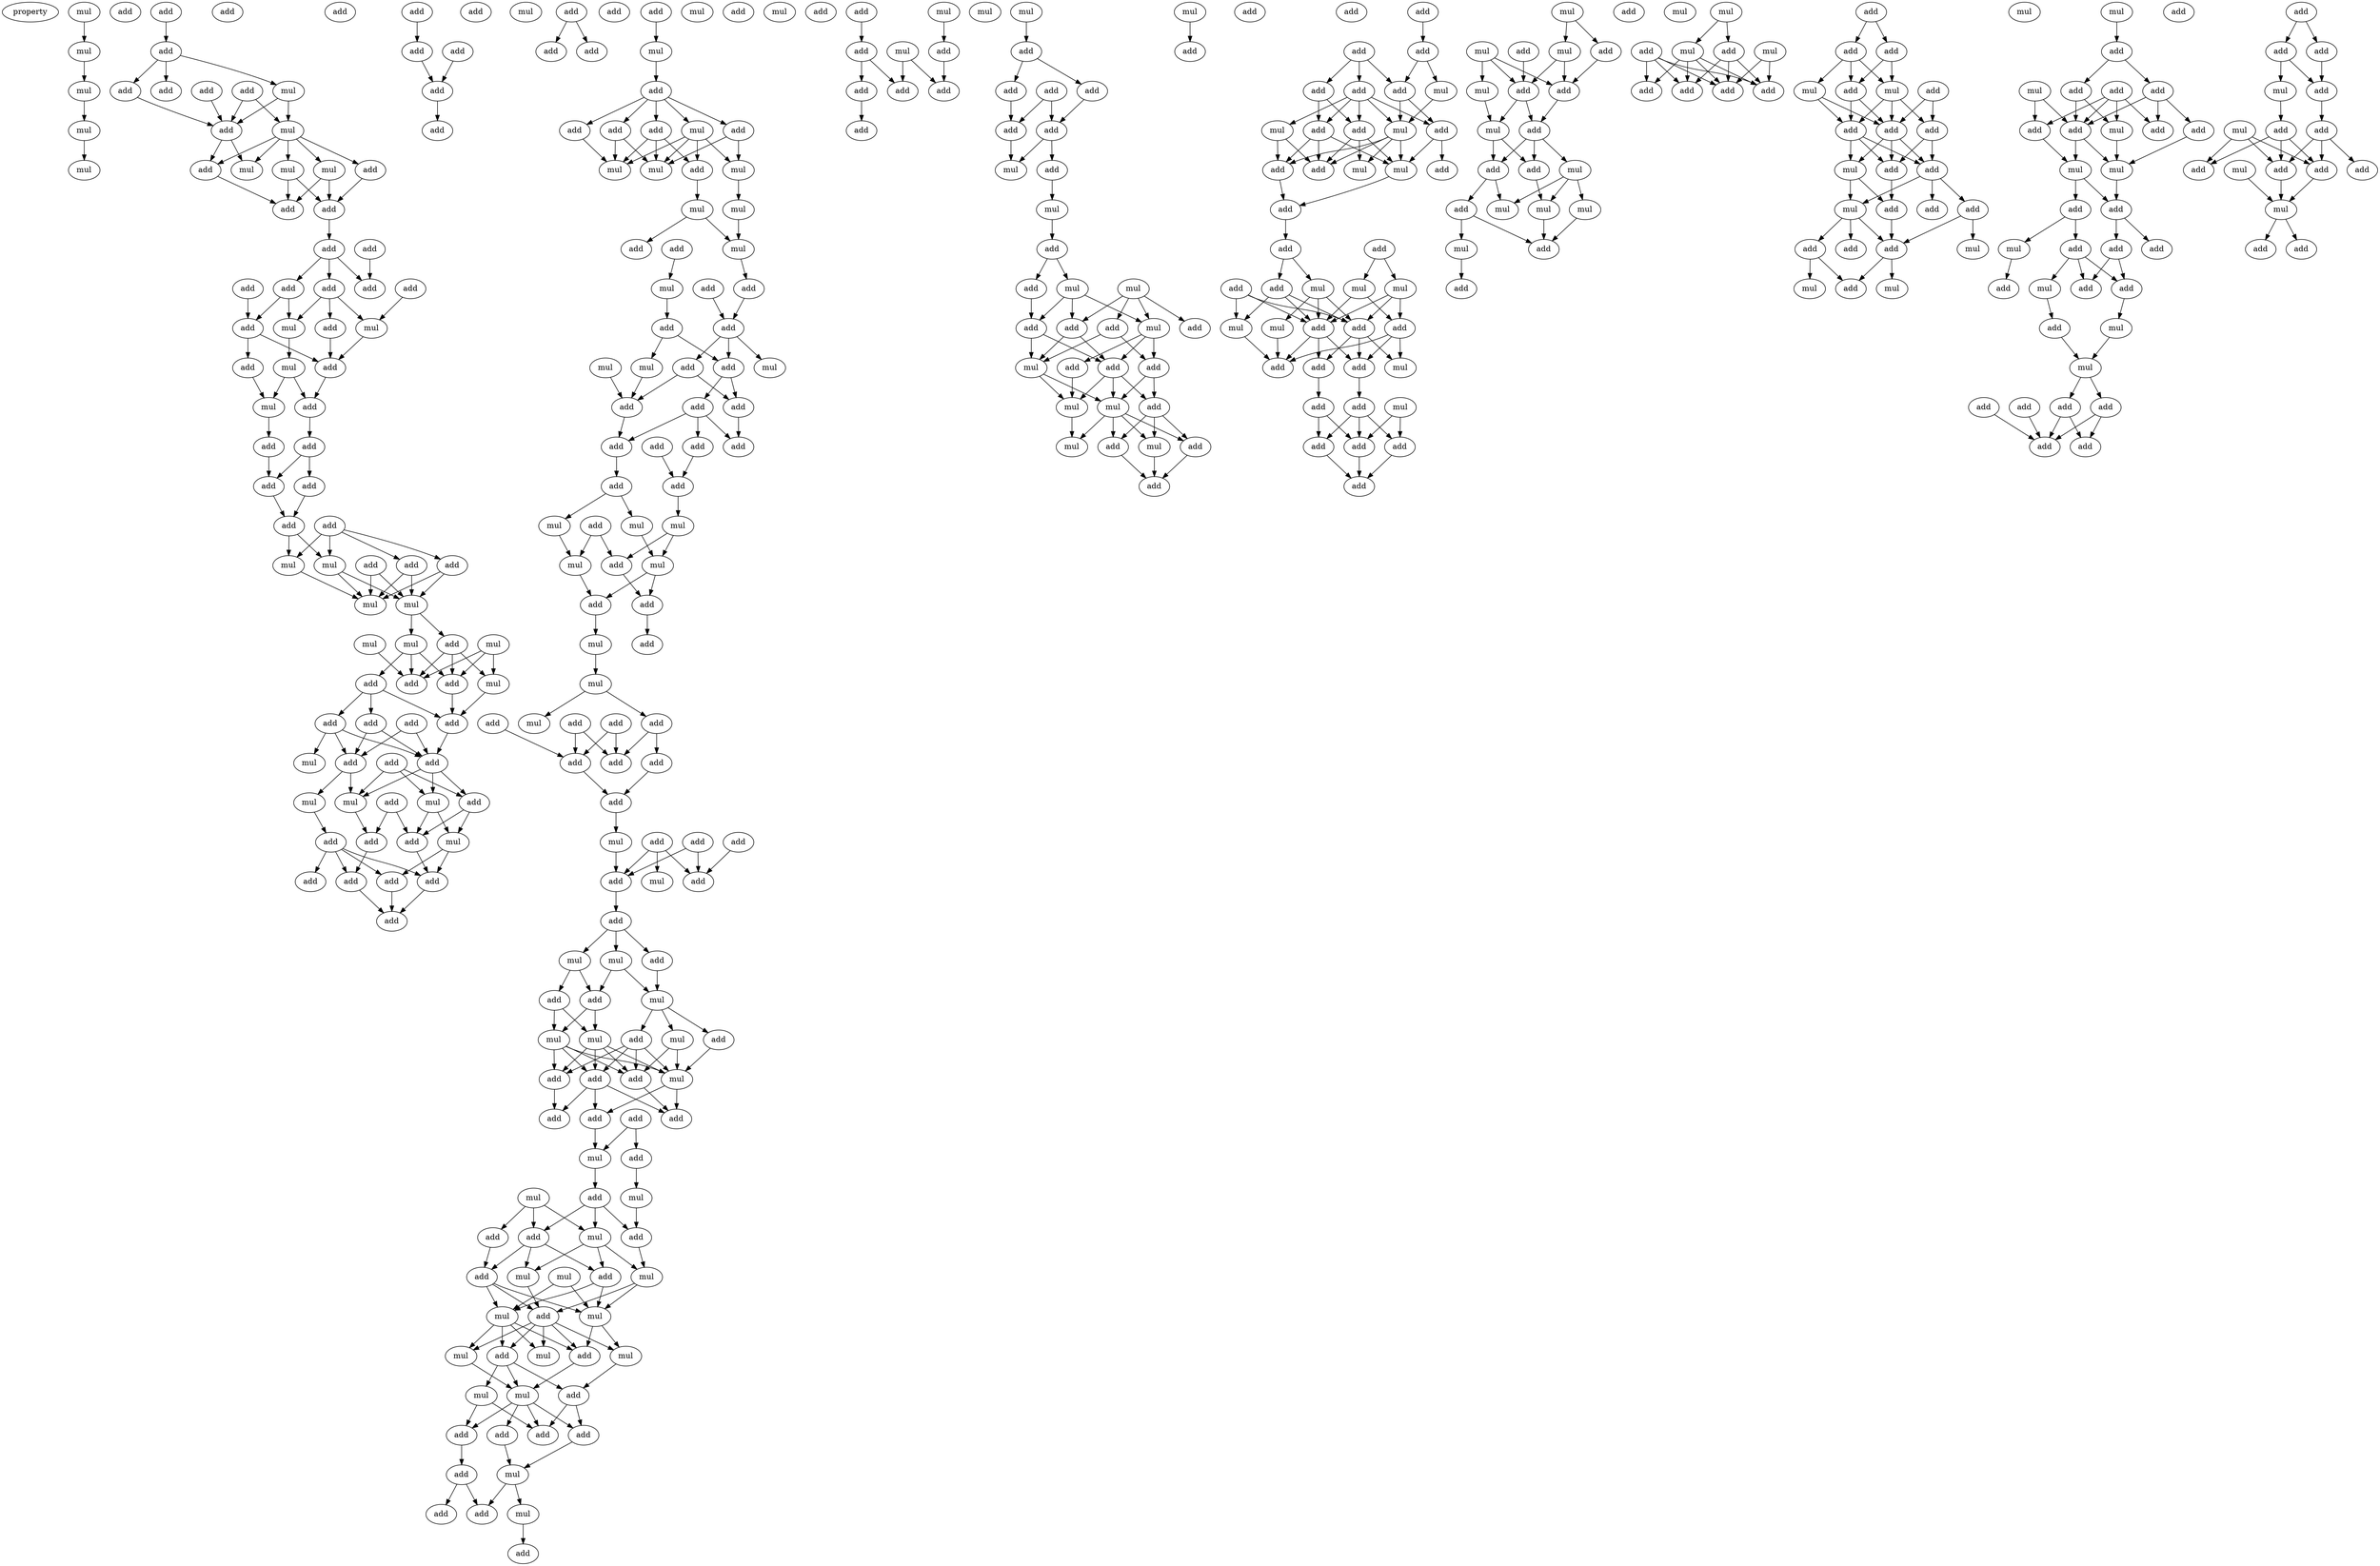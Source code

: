 digraph {
    node [fontcolor=black]
    property [mul=2,lf=1.9]
    0 [ label = mul ];
    1 [ label = mul ];
    2 [ label = add ];
    3 [ label = mul ];
    4 [ label = mul ];
    5 [ label = mul ];
    6 [ label = add ];
    7 [ label = add ];
    8 [ label = add ];
    9 [ label = add ];
    10 [ label = mul ];
    11 [ label = add ];
    12 [ label = add ];
    13 [ label = add ];
    14 [ label = mul ];
    15 [ label = add ];
    16 [ label = mul ];
    17 [ label = mul ];
    18 [ label = mul ];
    19 [ label = add ];
    20 [ label = add ];
    21 [ label = add ];
    22 [ label = add ];
    23 [ label = add ];
    24 [ label = add ];
    25 [ label = add ];
    26 [ label = add ];
    27 [ label = add ];
    28 [ label = add ];
    29 [ label = add ];
    30 [ label = add ];
    31 [ label = mul ];
    32 [ label = mul ];
    33 [ label = add ];
    34 [ label = mul ];
    35 [ label = add ];
    36 [ label = add ];
    37 [ label = add ];
    38 [ label = mul ];
    39 [ label = add ];
    40 [ label = add ];
    41 [ label = add ];
    42 [ label = add ];
    43 [ label = add ];
    44 [ label = add ];
    45 [ label = add ];
    46 [ label = mul ];
    47 [ label = mul ];
    48 [ label = add ];
    49 [ label = add ];
    50 [ label = add ];
    51 [ label = mul ];
    52 [ label = mul ];
    53 [ label = mul ];
    54 [ label = mul ];
    55 [ label = mul ];
    56 [ label = add ];
    57 [ label = mul ];
    58 [ label = add ];
    59 [ label = add ];
    60 [ label = add ];
    61 [ label = add ];
    62 [ label = add ];
    63 [ label = add ];
    64 [ label = add ];
    65 [ label = add ];
    66 [ label = add ];
    67 [ label = mul ];
    68 [ label = add ];
    69 [ label = mul ];
    70 [ label = add ];
    71 [ label = mul ];
    72 [ label = add ];
    73 [ label = mul ];
    74 [ label = add ];
    75 [ label = add ];
    76 [ label = add ];
    77 [ label = mul ];
    78 [ label = add ];
    79 [ label = add ];
    80 [ label = add ];
    81 [ label = add ];
    82 [ label = add ];
    83 [ label = add ];
    84 [ label = add ];
    85 [ label = add ];
    86 [ label = add ];
    87 [ label = mul ];
    88 [ label = add ];
    89 [ label = add ];
    90 [ label = add ];
    91 [ label = add ];
    92 [ label = add ];
    93 [ label = add ];
    94 [ label = add ];
    95 [ label = mul ];
    96 [ label = add ];
    97 [ label = add ];
    98 [ label = add ];
    99 [ label = add ];
    100 [ label = mul ];
    101 [ label = add ];
    102 [ label = mul ];
    103 [ label = mul ];
    104 [ label = add ];
    105 [ label = mul ];
    106 [ label = mul ];
    107 [ label = mul ];
    108 [ label = add ];
    109 [ label = add ];
    110 [ label = mul ];
    111 [ label = mul ];
    112 [ label = add ];
    113 [ label = add ];
    114 [ label = add ];
    115 [ label = add ];
    116 [ label = add ];
    117 [ label = mul ];
    118 [ label = add ];
    119 [ label = mul ];
    120 [ label = mul ];
    121 [ label = add ];
    122 [ label = add ];
    123 [ label = add ];
    124 [ label = add ];
    125 [ label = add ];
    126 [ label = add ];
    127 [ label = add ];
    128 [ label = add ];
    129 [ label = add ];
    130 [ label = mul ];
    131 [ label = add ];
    132 [ label = mul ];
    133 [ label = mul ];
    134 [ label = mul ];
    135 [ label = add ];
    136 [ label = mul ];
    137 [ label = mul ];
    138 [ label = add ];
    139 [ label = add ];
    140 [ label = add ];
    141 [ label = mul ];
    142 [ label = mul ];
    143 [ label = add ];
    144 [ label = mul ];
    145 [ label = add ];
    146 [ label = add ];
    147 [ label = add ];
    148 [ label = add ];
    149 [ label = add ];
    150 [ label = add ];
    151 [ label = add ];
    152 [ label = add ];
    153 [ label = add ];
    154 [ label = mul ];
    155 [ label = add ];
    156 [ label = mul ];
    157 [ label = add ];
    158 [ label = add ];
    159 [ label = add ];
    160 [ label = add ];
    161 [ label = mul ];
    162 [ label = mul ];
    163 [ label = add ];
    164 [ label = mul ];
    165 [ label = add ];
    166 [ label = add ];
    167 [ label = mul ];
    168 [ label = mul ];
    169 [ label = add ];
    170 [ label = mul ];
    171 [ label = add ];
    172 [ label = add ];
    173 [ label = mul ];
    174 [ label = add ];
    175 [ label = add ];
    176 [ label = add ];
    177 [ label = add ];
    178 [ label = add ];
    179 [ label = mul ];
    180 [ label = add ];
    181 [ label = mul ];
    182 [ label = mul ];
    183 [ label = add ];
    184 [ label = add ];
    185 [ label = add ];
    186 [ label = mul ];
    187 [ label = add ];
    188 [ label = add ];
    189 [ label = mul ];
    190 [ label = add ];
    191 [ label = mul ];
    192 [ label = mul ];
    193 [ label = mul ];
    194 [ label = add ];
    195 [ label = mul ];
    196 [ label = mul ];
    197 [ label = mul ];
    198 [ label = add ];
    199 [ label = add ];
    200 [ label = mul ];
    201 [ label = add ];
    202 [ label = mul ];
    203 [ label = mul ];
    204 [ label = add ];
    205 [ label = add ];
    206 [ label = add ];
    207 [ label = add ];
    208 [ label = mul ];
    209 [ label = add ];
    210 [ label = add ];
    211 [ label = add ];
    212 [ label = add ];
    213 [ label = mul ];
    214 [ label = add ];
    215 [ label = mul ];
    216 [ label = add ];
    217 [ label = add ];
    218 [ label = mul ];
    219 [ label = add ];
    220 [ label = mul ];
    221 [ label = add ];
    222 [ label = add ];
    223 [ label = add ];
    224 [ label = add ];
    225 [ label = mul ];
    226 [ label = add ];
    227 [ label = mul ];
    228 [ label = mul ];
    229 [ label = add ];
    230 [ label = add ];
    231 [ label = add ];
    232 [ label = add ];
    233 [ label = add ];
    234 [ label = add ];
    235 [ label = add ];
    236 [ label = mul ];
    237 [ label = add ];
    238 [ label = mul ];
    239 [ label = add ];
    240 [ label = add ];
    241 [ label = mul ];
    242 [ label = mul ];
    243 [ label = add ];
    244 [ label = add ];
    245 [ label = add ];
    246 [ label = mul ];
    247 [ label = add ];
    248 [ label = add ];
    249 [ label = add ];
    250 [ label = add ];
    251 [ label = mul ];
    252 [ label = add ];
    253 [ label = add ];
    254 [ label = mul ];
    255 [ label = add ];
    256 [ label = mul ];
    257 [ label = add ];
    258 [ label = mul ];
    259 [ label = mul ];
    260 [ label = add ];
    261 [ label = add ];
    262 [ label = add ];
    263 [ label = add ];
    264 [ label = add ];
    265 [ label = add ];
    266 [ label = add ];
    267 [ label = mul ];
    268 [ label = add ];
    269 [ label = mul ];
    270 [ label = add ];
    271 [ label = mul ];
    272 [ label = add ];
    273 [ label = add ];
    274 [ label = add ];
    275 [ label = add ];
    276 [ label = mul ];
    277 [ label = add ];
    278 [ label = mul ];
    279 [ label = add ];
    280 [ label = add ];
    281 [ label = add ];
    282 [ label = mul ];
    283 [ label = add ];
    284 [ label = mul ];
    285 [ label = add ];
    286 [ label = mul ];
    287 [ label = mul ];
    288 [ label = add ];
    289 [ label = mul ];
    290 [ label = add ];
    291 [ label = add ];
    292 [ label = add ];
    293 [ label = add ];
    294 [ label = add ];
    295 [ label = mul ];
    296 [ label = add ];
    297 [ label = mul ];
    298 [ label = add ];
    299 [ label = add ];
    300 [ label = add ];
    301 [ label = add ];
    302 [ label = add ];
    303 [ label = mul ];
    304 [ label = add ];
    305 [ label = mul ];
    306 [ label = add ];
    307 [ label = add ];
    308 [ label = mul ];
    309 [ label = mul ];
    310 [ label = add ];
    311 [ label = add ];
    312 [ label = mul ];
    313 [ label = add ];
    314 [ label = add ];
    315 [ label = mul ];
    316 [ label = add ];
    317 [ label = mul ];
    318 [ label = mul ];
    319 [ label = add ];
    320 [ label = mul ];
    321 [ label = mul ];
    322 [ label = mul ];
    323 [ label = add ];
    324 [ label = add ];
    325 [ label = mul ];
    326 [ label = mul ];
    327 [ label = mul ];
    328 [ label = add ];
    329 [ label = add ];
    330 [ label = add ];
    331 [ label = add ];
    332 [ label = add ];
    333 [ label = add ];
    334 [ label = add ];
    335 [ label = add ];
    336 [ label = add ];
    337 [ label = mul ];
    338 [ label = mul ];
    339 [ label = add ];
    340 [ label = add ];
    341 [ label = add ];
    342 [ label = add ];
    343 [ label = add ];
    344 [ label = add ];
    345 [ label = mul ];
    346 [ label = add ];
    347 [ label = add ];
    348 [ label = add ];
    349 [ label = add ];
    350 [ label = mul ];
    351 [ label = add ];
    352 [ label = mul ];
    353 [ label = add ];
    354 [ label = add ];
    355 [ label = add ];
    356 [ label = mul ];
    357 [ label = mul ];
    358 [ label = mul ];
    359 [ label = mul ];
    360 [ label = add ];
    361 [ label = add ];
    362 [ label = add ];
    363 [ label = mul ];
    364 [ label = add ];
    365 [ label = mul ];
    366 [ label = add ];
    367 [ label = add ];
    368 [ label = add ];
    369 [ label = add ];
    370 [ label = mul ];
    371 [ label = mul ];
    372 [ label = add ];
    373 [ label = add ];
    374 [ label = add ];
    375 [ label = mul ];
    376 [ label = add ];
    377 [ label = add ];
    378 [ label = add ];
    379 [ label = add ];
    380 [ label = add ];
    381 [ label = mul ];
    382 [ label = mul ];
    383 [ label = add ];
    384 [ label = mul ];
    385 [ label = add ];
    386 [ label = add ];
    387 [ label = add ];
    388 [ label = add ];
    389 [ label = add ];
    390 [ label = add ];
    391 [ label = add ];
    392 [ label = add ];
    393 [ label = add ];
    394 [ label = add ];
    395 [ label = mul ];
    396 [ label = add ];
    397 [ label = add ];
    398 [ label = add ];
    399 [ label = mul ];
    400 [ label = mul ];
    401 [ label = add ];
    402 [ label = add ];
    403 [ label = add ];
    404 [ label = add ];
    405 [ label = mul ];
    406 [ label = add ];
    407 [ label = add ];
    0 -> 1 [ name = 0 ];
    1 -> 3 [ name = 1 ];
    3 -> 4 [ name = 2 ];
    4 -> 5 [ name = 3 ];
    6 -> 8 [ name = 4 ];
    8 -> 9 [ name = 5 ];
    8 -> 10 [ name = 6 ];
    8 -> 13 [ name = 7 ];
    9 -> 15 [ name = 8 ];
    10 -> 14 [ name = 9 ];
    10 -> 15 [ name = 10 ];
    11 -> 15 [ name = 11 ];
    12 -> 14 [ name = 12 ];
    12 -> 15 [ name = 13 ];
    14 -> 16 [ name = 14 ];
    14 -> 17 [ name = 15 ];
    14 -> 18 [ name = 16 ];
    14 -> 19 [ name = 17 ];
    14 -> 20 [ name = 18 ];
    15 -> 18 [ name = 19 ];
    15 -> 19 [ name = 20 ];
    16 -> 21 [ name = 21 ];
    16 -> 22 [ name = 22 ];
    17 -> 21 [ name = 23 ];
    17 -> 22 [ name = 24 ];
    19 -> 22 [ name = 25 ];
    20 -> 21 [ name = 26 ];
    21 -> 23 [ name = 27 ];
    23 -> 25 [ name = 28 ];
    23 -> 26 [ name = 29 ];
    23 -> 29 [ name = 30 ];
    24 -> 29 [ name = 31 ];
    25 -> 31 [ name = 32 ];
    25 -> 33 [ name = 33 ];
    26 -> 30 [ name = 34 ];
    26 -> 31 [ name = 35 ];
    26 -> 32 [ name = 36 ];
    27 -> 33 [ name = 37 ];
    28 -> 32 [ name = 38 ];
    30 -> 35 [ name = 39 ];
    31 -> 34 [ name = 40 ];
    32 -> 35 [ name = 41 ];
    33 -> 35 [ name = 42 ];
    33 -> 36 [ name = 43 ];
    34 -> 37 [ name = 44 ];
    34 -> 38 [ name = 45 ];
    35 -> 37 [ name = 46 ];
    36 -> 38 [ name = 47 ];
    37 -> 41 [ name = 48 ];
    38 -> 39 [ name = 49 ];
    39 -> 42 [ name = 50 ];
    41 -> 42 [ name = 51 ];
    41 -> 43 [ name = 52 ];
    42 -> 45 [ name = 53 ];
    43 -> 45 [ name = 54 ];
    44 -> 46 [ name = 55 ];
    44 -> 47 [ name = 56 ];
    44 -> 48 [ name = 57 ];
    44 -> 49 [ name = 58 ];
    45 -> 46 [ name = 59 ];
    45 -> 47 [ name = 60 ];
    46 -> 52 [ name = 61 ];
    47 -> 51 [ name = 62 ];
    47 -> 52 [ name = 63 ];
    48 -> 51 [ name = 64 ];
    48 -> 52 [ name = 65 ];
    49 -> 51 [ name = 66 ];
    49 -> 52 [ name = 67 ];
    50 -> 51 [ name = 68 ];
    50 -> 52 [ name = 69 ];
    51 -> 55 [ name = 70 ];
    51 -> 56 [ name = 71 ];
    53 -> 57 [ name = 72 ];
    53 -> 58 [ name = 73 ];
    53 -> 59 [ name = 74 ];
    54 -> 59 [ name = 75 ];
    55 -> 58 [ name = 76 ];
    55 -> 59 [ name = 77 ];
    55 -> 60 [ name = 78 ];
    56 -> 57 [ name = 79 ];
    56 -> 58 [ name = 80 ];
    56 -> 59 [ name = 81 ];
    57 -> 64 [ name = 82 ];
    58 -> 64 [ name = 83 ];
    60 -> 61 [ name = 84 ];
    60 -> 63 [ name = 85 ];
    60 -> 64 [ name = 86 ];
    61 -> 65 [ name = 87 ];
    61 -> 67 [ name = 88 ];
    61 -> 68 [ name = 89 ];
    62 -> 65 [ name = 90 ];
    62 -> 68 [ name = 91 ];
    63 -> 65 [ name = 92 ];
    63 -> 68 [ name = 93 ];
    64 -> 65 [ name = 94 ];
    65 -> 69 [ name = 95 ];
    65 -> 71 [ name = 96 ];
    65 -> 72 [ name = 97 ];
    66 -> 69 [ name = 98 ];
    66 -> 71 [ name = 99 ];
    66 -> 72 [ name = 100 ];
    68 -> 71 [ name = 101 ];
    68 -> 73 [ name = 102 ];
    69 -> 76 [ name = 103 ];
    69 -> 77 [ name = 104 ];
    70 -> 74 [ name = 105 ];
    70 -> 76 [ name = 106 ];
    71 -> 74 [ name = 107 ];
    72 -> 76 [ name = 108 ];
    72 -> 77 [ name = 109 ];
    73 -> 75 [ name = 110 ];
    74 -> 78 [ name = 111 ];
    75 -> 78 [ name = 112 ];
    75 -> 79 [ name = 113 ];
    75 -> 80 [ name = 114 ];
    75 -> 81 [ name = 115 ];
    76 -> 79 [ name = 116 ];
    77 -> 79 [ name = 117 ];
    77 -> 81 [ name = 118 ];
    78 -> 82 [ name = 119 ];
    79 -> 82 [ name = 120 ];
    81 -> 82 [ name = 121 ];
    83 -> 85 [ name = 122 ];
    84 -> 88 [ name = 123 ];
    85 -> 88 [ name = 124 ];
    88 -> 90 [ name = 125 ];
    89 -> 92 [ name = 126 ];
    89 -> 93 [ name = 127 ];
    94 -> 95 [ name = 128 ];
    95 -> 96 [ name = 129 ];
    96 -> 97 [ name = 130 ];
    96 -> 98 [ name = 131 ];
    96 -> 99 [ name = 132 ];
    96 -> 100 [ name = 133 ];
    96 -> 101 [ name = 134 ];
    97 -> 103 [ name = 135 ];
    97 -> 105 [ name = 136 ];
    98 -> 102 [ name = 137 ];
    98 -> 103 [ name = 138 ];
    98 -> 104 [ name = 139 ];
    99 -> 102 [ name = 140 ];
    100 -> 102 [ name = 141 ];
    100 -> 103 [ name = 142 ];
    100 -> 104 [ name = 143 ];
    100 -> 105 [ name = 144 ];
    101 -> 102 [ name = 145 ];
    101 -> 103 [ name = 146 ];
    104 -> 107 [ name = 147 ];
    105 -> 106 [ name = 148 ];
    106 -> 110 [ name = 149 ];
    107 -> 108 [ name = 150 ];
    107 -> 110 [ name = 151 ];
    109 -> 111 [ name = 152 ];
    110 -> 113 [ name = 153 ];
    111 -> 114 [ name = 154 ];
    112 -> 115 [ name = 155 ];
    113 -> 115 [ name = 156 ];
    114 -> 118 [ name = 157 ];
    114 -> 120 [ name = 158 ];
    115 -> 116 [ name = 159 ];
    115 -> 118 [ name = 160 ];
    115 -> 119 [ name = 161 ];
    116 -> 121 [ name = 162 ];
    116 -> 122 [ name = 163 ];
    117 -> 121 [ name = 164 ];
    118 -> 122 [ name = 165 ];
    118 -> 123 [ name = 166 ];
    120 -> 121 [ name = 167 ];
    121 -> 124 [ name = 168 ];
    122 -> 125 [ name = 169 ];
    123 -> 124 [ name = 170 ];
    123 -> 125 [ name = 171 ];
    123 -> 127 [ name = 172 ];
    124 -> 129 [ name = 173 ];
    126 -> 128 [ name = 174 ];
    127 -> 128 [ name = 175 ];
    128 -> 133 [ name = 176 ];
    129 -> 130 [ name = 177 ];
    129 -> 132 [ name = 178 ];
    130 -> 136 [ name = 179 ];
    131 -> 135 [ name = 180 ];
    131 -> 136 [ name = 181 ];
    132 -> 137 [ name = 182 ];
    133 -> 135 [ name = 183 ];
    133 -> 137 [ name = 184 ];
    135 -> 138 [ name = 185 ];
    136 -> 139 [ name = 186 ];
    137 -> 138 [ name = 187 ];
    137 -> 139 [ name = 188 ];
    138 -> 140 [ name = 189 ];
    139 -> 141 [ name = 190 ];
    141 -> 142 [ name = 191 ];
    142 -> 144 [ name = 192 ];
    142 -> 146 [ name = 193 ];
    143 -> 148 [ name = 194 ];
    143 -> 149 [ name = 195 ];
    145 -> 148 [ name = 196 ];
    145 -> 149 [ name = 197 ];
    146 -> 149 [ name = 198 ];
    146 -> 150 [ name = 199 ];
    147 -> 148 [ name = 200 ];
    148 -> 151 [ name = 201 ];
    150 -> 151 [ name = 202 ];
    151 -> 154 [ name = 203 ];
    152 -> 158 [ name = 204 ];
    153 -> 156 [ name = 205 ];
    153 -> 157 [ name = 206 ];
    153 -> 158 [ name = 207 ];
    154 -> 157 [ name = 208 ];
    155 -> 157 [ name = 209 ];
    155 -> 158 [ name = 210 ];
    157 -> 159 [ name = 211 ];
    159 -> 160 [ name = 212 ];
    159 -> 161 [ name = 213 ];
    159 -> 162 [ name = 214 ];
    160 -> 164 [ name = 215 ];
    161 -> 163 [ name = 216 ];
    161 -> 165 [ name = 217 ];
    162 -> 163 [ name = 218 ];
    162 -> 164 [ name = 219 ];
    163 -> 168 [ name = 220 ];
    163 -> 170 [ name = 221 ];
    164 -> 166 [ name = 222 ];
    164 -> 167 [ name = 223 ];
    164 -> 169 [ name = 224 ];
    165 -> 168 [ name = 225 ];
    165 -> 170 [ name = 226 ];
    166 -> 173 [ name = 227 ];
    167 -> 173 [ name = 228 ];
    167 -> 174 [ name = 229 ];
    168 -> 171 [ name = 230 ];
    168 -> 172 [ name = 231 ];
    168 -> 173 [ name = 232 ];
    168 -> 174 [ name = 233 ];
    169 -> 171 [ name = 234 ];
    169 -> 172 [ name = 235 ];
    169 -> 173 [ name = 236 ];
    169 -> 174 [ name = 237 ];
    170 -> 171 [ name = 238 ];
    170 -> 172 [ name = 239 ];
    170 -> 173 [ name = 240 ];
    170 -> 174 [ name = 241 ];
    171 -> 175 [ name = 242 ];
    172 -> 175 [ name = 243 ];
    172 -> 176 [ name = 244 ];
    172 -> 177 [ name = 245 ];
    173 -> 176 [ name = 246 ];
    173 -> 177 [ name = 247 ];
    174 -> 177 [ name = 248 ];
    176 -> 179 [ name = 249 ];
    178 -> 179 [ name = 250 ];
    178 -> 180 [ name = 251 ];
    179 -> 183 [ name = 252 ];
    180 -> 181 [ name = 253 ];
    181 -> 184 [ name = 254 ];
    182 -> 185 [ name = 255 ];
    182 -> 186 [ name = 256 ];
    182 -> 187 [ name = 257 ];
    183 -> 184 [ name = 258 ];
    183 -> 186 [ name = 259 ];
    183 -> 187 [ name = 260 ];
    184 -> 189 [ name = 261 ];
    185 -> 188 [ name = 262 ];
    186 -> 189 [ name = 263 ];
    186 -> 190 [ name = 264 ];
    186 -> 191 [ name = 265 ];
    187 -> 188 [ name = 266 ];
    187 -> 190 [ name = 267 ];
    187 -> 191 [ name = 268 ];
    188 -> 193 [ name = 269 ];
    188 -> 194 [ name = 270 ];
    188 -> 195 [ name = 271 ];
    189 -> 194 [ name = 272 ];
    189 -> 195 [ name = 273 ];
    190 -> 193 [ name = 274 ];
    190 -> 195 [ name = 275 ];
    191 -> 194 [ name = 276 ];
    192 -> 193 [ name = 277 ];
    192 -> 195 [ name = 278 ];
    193 -> 196 [ name = 279 ];
    193 -> 197 [ name = 280 ];
    193 -> 198 [ name = 281 ];
    193 -> 199 [ name = 282 ];
    194 -> 196 [ name = 283 ];
    194 -> 197 [ name = 284 ];
    194 -> 198 [ name = 285 ];
    194 -> 199 [ name = 286 ];
    194 -> 200 [ name = 287 ];
    195 -> 199 [ name = 288 ];
    195 -> 200 [ name = 289 ];
    196 -> 202 [ name = 290 ];
    198 -> 201 [ name = 291 ];
    198 -> 202 [ name = 292 ];
    198 -> 203 [ name = 293 ];
    199 -> 202 [ name = 294 ];
    200 -> 201 [ name = 295 ];
    201 -> 205 [ name = 296 ];
    201 -> 207 [ name = 297 ];
    202 -> 204 [ name = 298 ];
    202 -> 205 [ name = 299 ];
    202 -> 206 [ name = 300 ];
    202 -> 207 [ name = 301 ];
    203 -> 204 [ name = 302 ];
    203 -> 205 [ name = 303 ];
    204 -> 209 [ name = 304 ];
    206 -> 208 [ name = 305 ];
    207 -> 208 [ name = 306 ];
    208 -> 211 [ name = 307 ];
    208 -> 213 [ name = 308 ];
    209 -> 211 [ name = 309 ];
    209 -> 212 [ name = 310 ];
    213 -> 214 [ name = 311 ];
    217 -> 221 [ name = 312 ];
    218 -> 219 [ name = 313 ];
    219 -> 223 [ name = 314 ];
    220 -> 223 [ name = 315 ];
    220 -> 224 [ name = 316 ];
    221 -> 222 [ name = 317 ];
    221 -> 224 [ name = 318 ];
    222 -> 226 [ name = 319 ];
    227 -> 229 [ name = 320 ];
    228 -> 232 [ name = 321 ];
    229 -> 230 [ name = 322 ];
    229 -> 233 [ name = 323 ];
    230 -> 234 [ name = 324 ];
    231 -> 234 [ name = 325 ];
    231 -> 235 [ name = 326 ];
    233 -> 235 [ name = 327 ];
    234 -> 236 [ name = 328 ];
    234 -> 237 [ name = 329 ];
    235 -> 236 [ name = 330 ];
    237 -> 238 [ name = 331 ];
    238 -> 240 [ name = 332 ];
    240 -> 242 [ name = 333 ];
    240 -> 244 [ name = 334 ];
    241 -> 246 [ name = 335 ];
    241 -> 247 [ name = 336 ];
    241 -> 248 [ name = 337 ];
    241 -> 249 [ name = 338 ];
    242 -> 245 [ name = 339 ];
    242 -> 246 [ name = 340 ];
    242 -> 247 [ name = 341 ];
    244 -> 245 [ name = 342 ];
    245 -> 251 [ name = 343 ];
    245 -> 253 [ name = 344 ];
    246 -> 250 [ name = 345 ];
    246 -> 252 [ name = 346 ];
    246 -> 253 [ name = 347 ];
    247 -> 251 [ name = 348 ];
    247 -> 253 [ name = 349 ];
    249 -> 250 [ name = 350 ];
    249 -> 251 [ name = 351 ];
    250 -> 255 [ name = 352 ];
    250 -> 256 [ name = 353 ];
    251 -> 254 [ name = 354 ];
    251 -> 256 [ name = 355 ];
    252 -> 254 [ name = 356 ];
    253 -> 254 [ name = 357 ];
    253 -> 255 [ name = 358 ];
    253 -> 256 [ name = 359 ];
    254 -> 259 [ name = 360 ];
    255 -> 257 [ name = 361 ];
    255 -> 258 [ name = 362 ];
    255 -> 260 [ name = 363 ];
    256 -> 257 [ name = 364 ];
    256 -> 258 [ name = 365 ];
    256 -> 259 [ name = 366 ];
    256 -> 260 [ name = 367 ];
    257 -> 261 [ name = 368 ];
    258 -> 261 [ name = 369 ];
    260 -> 261 [ name = 370 ];
    262 -> 264 [ name = 371 ];
    263 -> 265 [ name = 372 ];
    263 -> 266 [ name = 373 ];
    263 -> 268 [ name = 374 ];
    264 -> 266 [ name = 375 ];
    264 -> 267 [ name = 376 ];
    265 -> 269 [ name = 377 ];
    265 -> 270 [ name = 378 ];
    265 -> 271 [ name = 379 ];
    265 -> 272 [ name = 380 ];
    265 -> 273 [ name = 381 ];
    266 -> 269 [ name = 382 ];
    266 -> 273 [ name = 383 ];
    267 -> 269 [ name = 384 ];
    268 -> 270 [ name = 385 ];
    268 -> 272 [ name = 386 ];
    269 -> 274 [ name = 387 ];
    269 -> 275 [ name = 388 ];
    269 -> 276 [ name = 389 ];
    269 -> 278 [ name = 390 ];
    270 -> 275 [ name = 391 ];
    270 -> 276 [ name = 392 ];
    270 -> 278 [ name = 393 ];
    271 -> 274 [ name = 394 ];
    271 -> 275 [ name = 395 ];
    272 -> 274 [ name = 396 ];
    272 -> 275 [ name = 397 ];
    272 -> 276 [ name = 398 ];
    273 -> 276 [ name = 399 ];
    273 -> 277 [ name = 400 ];
    274 -> 279 [ name = 401 ];
    276 -> 279 [ name = 402 ];
    279 -> 281 [ name = 403 ];
    280 -> 282 [ name = 404 ];
    280 -> 284 [ name = 405 ];
    281 -> 283 [ name = 406 ];
    281 -> 286 [ name = 407 ];
    282 -> 288 [ name = 408 ];
    282 -> 290 [ name = 409 ];
    282 -> 291 [ name = 410 ];
    283 -> 287 [ name = 411 ];
    283 -> 290 [ name = 412 ];
    283 -> 291 [ name = 413 ];
    284 -> 288 [ name = 414 ];
    284 -> 291 [ name = 415 ];
    285 -> 287 [ name = 416 ];
    285 -> 290 [ name = 417 ];
    285 -> 291 [ name = 418 ];
    286 -> 289 [ name = 419 ];
    286 -> 290 [ name = 420 ];
    286 -> 291 [ name = 421 ];
    287 -> 293 [ name = 422 ];
    288 -> 293 [ name = 423 ];
    288 -> 294 [ name = 424 ];
    288 -> 295 [ name = 425 ];
    289 -> 293 [ name = 426 ];
    290 -> 292 [ name = 427 ];
    290 -> 294 [ name = 428 ];
    290 -> 295 [ name = 429 ];
    291 -> 292 [ name = 430 ];
    291 -> 293 [ name = 431 ];
    291 -> 294 [ name = 432 ];
    292 -> 298 [ name = 433 ];
    294 -> 296 [ name = 434 ];
    296 -> 299 [ name = 435 ];
    296 -> 300 [ name = 436 ];
    296 -> 301 [ name = 437 ];
    297 -> 300 [ name = 438 ];
    297 -> 301 [ name = 439 ];
    298 -> 299 [ name = 440 ];
    298 -> 301 [ name = 441 ];
    299 -> 302 [ name = 442 ];
    300 -> 302 [ name = 443 ];
    301 -> 302 [ name = 444 ];
    303 -> 307 [ name = 445 ];
    303 -> 308 [ name = 446 ];
    305 -> 309 [ name = 447 ];
    305 -> 310 [ name = 448 ];
    305 -> 311 [ name = 449 ];
    306 -> 310 [ name = 450 ];
    307 -> 311 [ name = 451 ];
    308 -> 310 [ name = 452 ];
    308 -> 311 [ name = 453 ];
    309 -> 312 [ name = 454 ];
    310 -> 312 [ name = 455 ];
    310 -> 313 [ name = 456 ];
    311 -> 313 [ name = 457 ];
    312 -> 314 [ name = 458 ];
    312 -> 316 [ name = 459 ];
    313 -> 314 [ name = 460 ];
    313 -> 315 [ name = 461 ];
    313 -> 316 [ name = 462 ];
    314 -> 319 [ name = 463 ];
    314 -> 320 [ name = 464 ];
    315 -> 317 [ name = 465 ];
    315 -> 320 [ name = 466 ];
    315 -> 321 [ name = 467 ];
    316 -> 317 [ name = 468 ];
    317 -> 323 [ name = 469 ];
    319 -> 322 [ name = 470 ];
    319 -> 323 [ name = 471 ];
    321 -> 323 [ name = 472 ];
    322 -> 324 [ name = 473 ];
    325 -> 326 [ name = 474 ];
    325 -> 328 [ name = 475 ];
    326 -> 330 [ name = 476 ];
    326 -> 331 [ name = 477 ];
    326 -> 332 [ name = 478 ];
    326 -> 333 [ name = 479 ];
    327 -> 331 [ name = 480 ];
    327 -> 333 [ name = 481 ];
    328 -> 330 [ name = 482 ];
    328 -> 331 [ name = 483 ];
    328 -> 333 [ name = 484 ];
    329 -> 330 [ name = 485 ];
    329 -> 331 [ name = 486 ];
    329 -> 332 [ name = 487 ];
    329 -> 333 [ name = 488 ];
    334 -> 335 [ name = 489 ];
    334 -> 336 [ name = 490 ];
    335 -> 337 [ name = 491 ];
    335 -> 340 [ name = 492 ];
    336 -> 337 [ name = 493 ];
    336 -> 338 [ name = 494 ];
    336 -> 340 [ name = 495 ];
    337 -> 341 [ name = 496 ];
    337 -> 342 [ name = 497 ];
    337 -> 343 [ name = 498 ];
    338 -> 341 [ name = 499 ];
    338 -> 342 [ name = 500 ];
    339 -> 341 [ name = 501 ];
    339 -> 343 [ name = 502 ];
    340 -> 341 [ name = 503 ];
    340 -> 342 [ name = 504 ];
    341 -> 344 [ name = 505 ];
    341 -> 345 [ name = 506 ];
    341 -> 346 [ name = 507 ];
    342 -> 344 [ name = 508 ];
    342 -> 345 [ name = 509 ];
    342 -> 346 [ name = 510 ];
    343 -> 344 [ name = 511 ];
    343 -> 346 [ name = 512 ];
    344 -> 348 [ name = 513 ];
    345 -> 348 [ name = 514 ];
    345 -> 350 [ name = 515 ];
    346 -> 347 [ name = 516 ];
    346 -> 349 [ name = 517 ];
    346 -> 350 [ name = 518 ];
    347 -> 352 [ name = 519 ];
    347 -> 353 [ name = 520 ];
    348 -> 353 [ name = 521 ];
    350 -> 351 [ name = 522 ];
    350 -> 353 [ name = 523 ];
    350 -> 354 [ name = 524 ];
    351 -> 355 [ name = 525 ];
    351 -> 356 [ name = 526 ];
    353 -> 355 [ name = 527 ];
    353 -> 357 [ name = 528 ];
    359 -> 360 [ name = 529 ];
    360 -> 361 [ name = 530 ];
    360 -> 362 [ name = 531 ];
    361 -> 365 [ name = 532 ];
    361 -> 366 [ name = 533 ];
    362 -> 366 [ name = 534 ];
    362 -> 367 [ name = 535 ];
    362 -> 369 [ name = 536 ];
    363 -> 366 [ name = 537 ];
    363 -> 368 [ name = 538 ];
    364 -> 365 [ name = 539 ];
    364 -> 366 [ name = 540 ];
    364 -> 367 [ name = 541 ];
    364 -> 368 [ name = 542 ];
    365 -> 371 [ name = 543 ];
    366 -> 370 [ name = 544 ];
    366 -> 371 [ name = 545 ];
    368 -> 370 [ name = 546 ];
    369 -> 371 [ name = 547 ];
    370 -> 372 [ name = 548 ];
    370 -> 373 [ name = 549 ];
    371 -> 372 [ name = 550 ];
    372 -> 376 [ name = 551 ];
    372 -> 377 [ name = 552 ];
    373 -> 374 [ name = 553 ];
    373 -> 375 [ name = 554 ];
    374 -> 379 [ name = 555 ];
    374 -> 380 [ name = 556 ];
    374 -> 381 [ name = 557 ];
    375 -> 378 [ name = 558 ];
    376 -> 379 [ name = 559 ];
    376 -> 380 [ name = 560 ];
    380 -> 382 [ name = 561 ];
    381 -> 383 [ name = 562 ];
    382 -> 384 [ name = 563 ];
    383 -> 384 [ name = 564 ];
    384 -> 387 [ name = 565 ];
    384 -> 389 [ name = 566 ];
    385 -> 390 [ name = 567 ];
    386 -> 390 [ name = 568 ];
    387 -> 390 [ name = 569 ];
    387 -> 391 [ name = 570 ];
    389 -> 390 [ name = 571 ];
    389 -> 391 [ name = 572 ];
    392 -> 393 [ name = 573 ];
    392 -> 394 [ name = 574 ];
    393 -> 395 [ name = 575 ];
    393 -> 396 [ name = 576 ];
    394 -> 396 [ name = 577 ];
    395 -> 398 [ name = 578 ];
    396 -> 397 [ name = 579 ];
    397 -> 401 [ name = 580 ];
    397 -> 403 [ name = 581 ];
    397 -> 404 [ name = 582 ];
    398 -> 402 [ name = 583 ];
    398 -> 403 [ name = 584 ];
    398 -> 404 [ name = 585 ];
    399 -> 402 [ name = 586 ];
    399 -> 403 [ name = 587 ];
    399 -> 404 [ name = 588 ];
    400 -> 405 [ name = 589 ];
    403 -> 405 [ name = 590 ];
    404 -> 405 [ name = 591 ];
    405 -> 406 [ name = 592 ];
    405 -> 407 [ name = 593 ];
}
